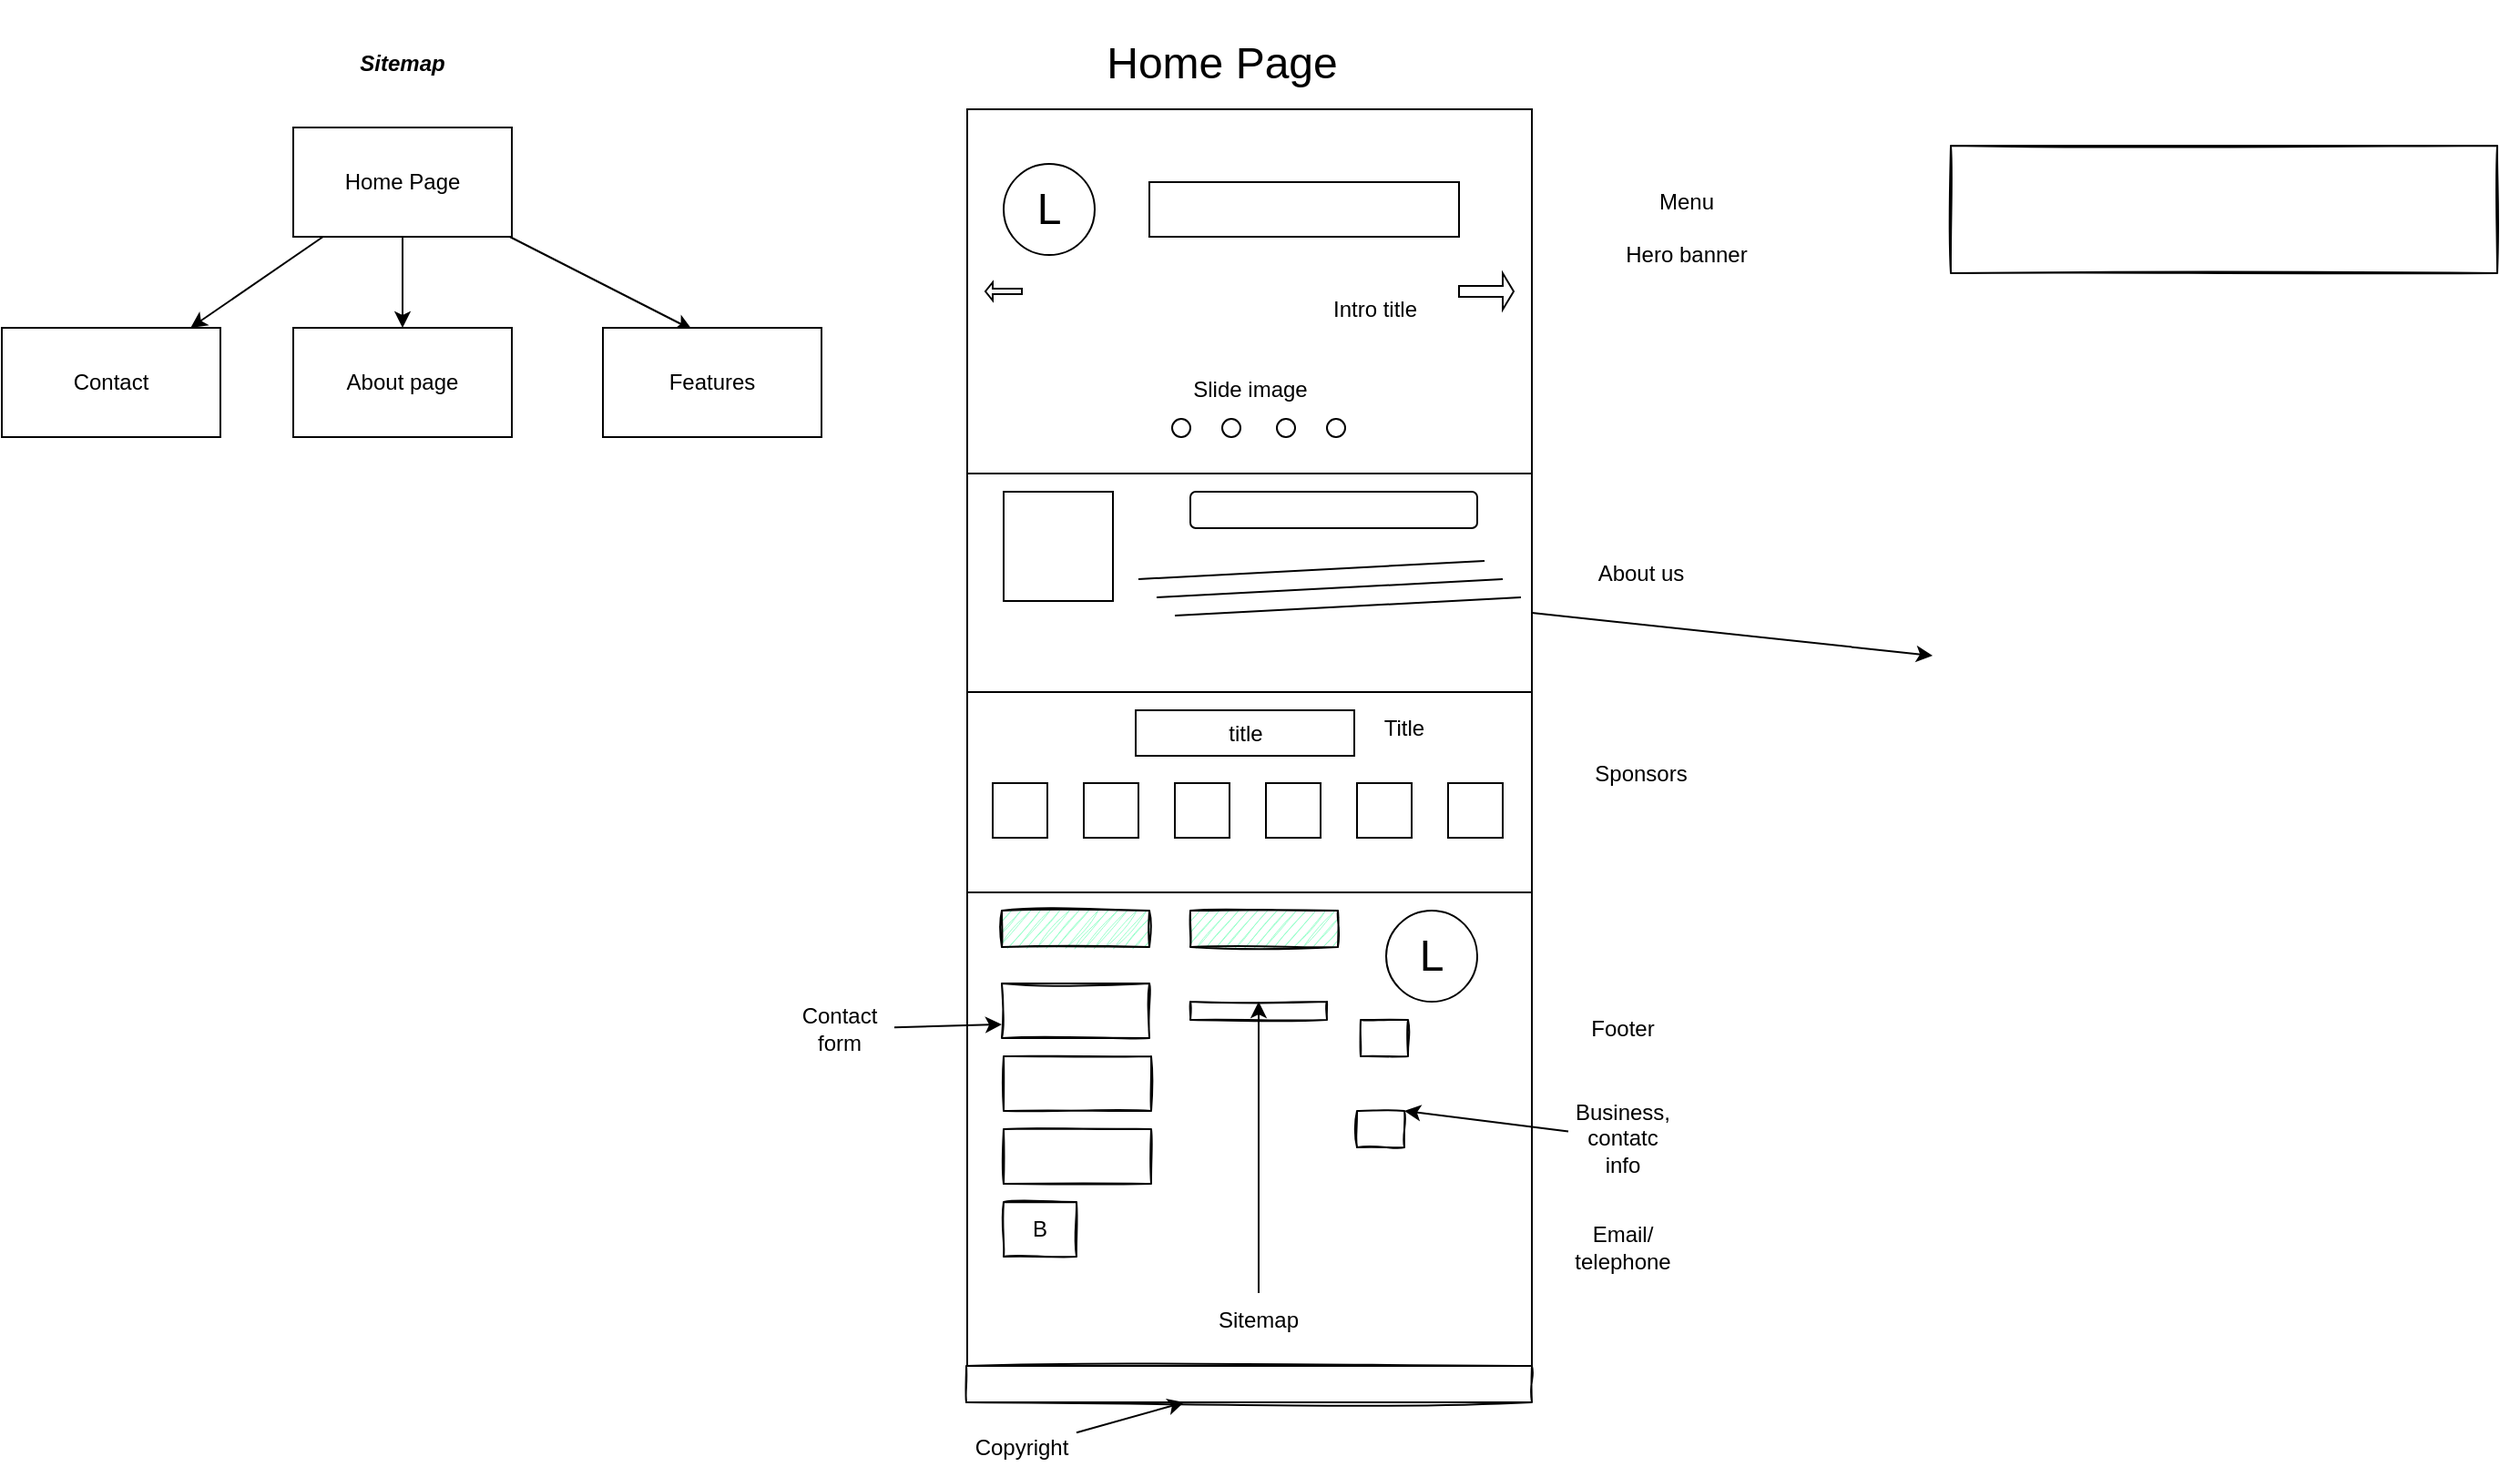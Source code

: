 <mxfile>
    <diagram id="KO7yOqcJ2_8qrJ2KuQM2" name="Page-1">
        <mxGraphModel dx="703" dy="1101" grid="1" gridSize="10" guides="1" tooltips="1" connect="1" arrows="1" fold="1" page="1" pageScale="1" pageWidth="850" pageHeight="1100" math="0" shadow="0">
            <root>
                <mxCell id="0"/>
                <mxCell id="1" parent="0"/>
                <mxCell id="16" value="" style="rounded=0;whiteSpace=wrap;html=1;fontSize=12;" vertex="1" parent="1">
                    <mxGeometry x="560" y="200" width="310" height="200" as="geometry"/>
                </mxCell>
                <mxCell id="7" style="edgeStyle=none;html=1;entryX=0.5;entryY=0;entryDx=0;entryDy=0;" edge="1" parent="1" source="2" target="3">
                    <mxGeometry relative="1" as="geometry"/>
                </mxCell>
                <mxCell id="8" style="edgeStyle=none;html=1;" edge="1" parent="1" source="2" target="5">
                    <mxGeometry relative="1" as="geometry"/>
                </mxCell>
                <mxCell id="9" style="edgeStyle=none;html=1;entryX=0.408;entryY=0.017;entryDx=0;entryDy=0;entryPerimeter=0;" edge="1" parent="1" source="2" target="4">
                    <mxGeometry relative="1" as="geometry"/>
                </mxCell>
                <mxCell id="2" value="Home Page" style="rounded=0;whiteSpace=wrap;html=1;" vertex="1" parent="1">
                    <mxGeometry x="190" y="210" width="120" height="60" as="geometry"/>
                </mxCell>
                <mxCell id="3" value="About page" style="rounded=0;whiteSpace=wrap;html=1;" vertex="1" parent="1">
                    <mxGeometry x="190" y="320" width="120" height="60" as="geometry"/>
                </mxCell>
                <mxCell id="4" value="Features" style="rounded=0;whiteSpace=wrap;html=1;" vertex="1" parent="1">
                    <mxGeometry x="360" y="320" width="120" height="60" as="geometry"/>
                </mxCell>
                <mxCell id="5" value="Contact" style="rounded=0;whiteSpace=wrap;html=1;" vertex="1" parent="1">
                    <mxGeometry x="30" y="320" width="120" height="60" as="geometry"/>
                </mxCell>
                <mxCell id="6" value="&lt;b&gt;&lt;i&gt;Sitemap&lt;/i&gt;&lt;/b&gt;" style="text;html=1;strokeColor=none;fillColor=none;align=center;verticalAlign=middle;whiteSpace=wrap;rounded=0;" vertex="1" parent="1">
                    <mxGeometry x="220" y="160" width="60" height="30" as="geometry"/>
                </mxCell>
                <mxCell id="10" value="&lt;font style=&quot;font-size: 24px&quot;&gt;Home Page&lt;/font&gt;" style="text;html=1;strokeColor=none;fillColor=none;align=center;verticalAlign=middle;whiteSpace=wrap;rounded=0;" vertex="1" parent="1">
                    <mxGeometry x="620" y="140" width="160" height="70" as="geometry"/>
                </mxCell>
                <mxCell id="13" value="L" style="ellipse;whiteSpace=wrap;html=1;aspect=fixed;fontSize=24;" vertex="1" parent="1">
                    <mxGeometry x="580" y="230" width="50" height="50" as="geometry"/>
                </mxCell>
                <mxCell id="14" value="" style="rounded=0;whiteSpace=wrap;html=1;fontSize=24;" vertex="1" parent="1">
                    <mxGeometry x="660" y="240" width="170" height="30" as="geometry"/>
                </mxCell>
                <mxCell id="15" value="&lt;font style=&quot;font-size: 12px&quot;&gt;Slide image&lt;/font&gt;" style="text;html=1;strokeColor=none;fillColor=none;align=center;verticalAlign=middle;whiteSpace=wrap;rounded=0;fontSize=24;" vertex="1" parent="1">
                    <mxGeometry x="672.5" y="335" width="85" height="30" as="geometry"/>
                </mxCell>
                <mxCell id="19" value="" style="ellipse;whiteSpace=wrap;html=1;aspect=fixed;fontSize=12;" vertex="1" parent="1">
                    <mxGeometry x="672.5" y="370" width="10" height="10" as="geometry"/>
                </mxCell>
                <mxCell id="20" value="" style="ellipse;whiteSpace=wrap;html=1;aspect=fixed;fontSize=12;" vertex="1" parent="1">
                    <mxGeometry x="700" y="370" width="10" height="10" as="geometry"/>
                </mxCell>
                <mxCell id="21" value="" style="ellipse;whiteSpace=wrap;html=1;aspect=fixed;fontSize=12;" vertex="1" parent="1">
                    <mxGeometry x="730" y="370" width="10" height="10" as="geometry"/>
                </mxCell>
                <mxCell id="22" value="" style="ellipse;whiteSpace=wrap;html=1;aspect=fixed;fontSize=12;" vertex="1" parent="1">
                    <mxGeometry x="757.5" y="370" width="10" height="10" as="geometry"/>
                </mxCell>
                <mxCell id="24" value="" style="shape=singleArrow;direction=west;whiteSpace=wrap;html=1;fontSize=12;" vertex="1" parent="1">
                    <mxGeometry x="570" y="295" width="20" height="10" as="geometry"/>
                </mxCell>
                <mxCell id="25" value="" style="shape=singleArrow;whiteSpace=wrap;html=1;fontSize=12;" vertex="1" parent="1">
                    <mxGeometry x="830" y="290" width="30" height="20" as="geometry"/>
                </mxCell>
                <mxCell id="26" value="Menu&lt;br&gt;&lt;br&gt;Hero banner" style="text;html=1;strokeColor=none;fillColor=none;align=center;verticalAlign=middle;whiteSpace=wrap;rounded=0;fontSize=12;" vertex="1" parent="1">
                    <mxGeometry x="910" y="230" width="90" height="70" as="geometry"/>
                </mxCell>
                <mxCell id="78" style="edgeStyle=none;html=1;fontSize=12;" edge="1" parent="1" source="27">
                    <mxGeometry relative="1" as="geometry">
                        <mxPoint x="1090" y="500.0" as="targetPoint"/>
                    </mxGeometry>
                </mxCell>
                <mxCell id="27" value="" style="rounded=0;whiteSpace=wrap;html=1;fontSize=12;" vertex="1" parent="1">
                    <mxGeometry x="560" y="400" width="310" height="120" as="geometry"/>
                </mxCell>
                <mxCell id="28" value="About us" style="text;html=1;strokeColor=none;fillColor=none;align=center;verticalAlign=middle;whiteSpace=wrap;rounded=0;fontSize=12;" vertex="1" parent="1">
                    <mxGeometry x="900" y="440" width="60" height="30" as="geometry"/>
                </mxCell>
                <mxCell id="34" value="" style="rounded=0;whiteSpace=wrap;html=1;fontSize=12;" vertex="1" parent="1">
                    <mxGeometry x="580" y="410" width="60" height="60" as="geometry"/>
                </mxCell>
                <mxCell id="35" value="" style="rounded=1;whiteSpace=wrap;html=1;fontSize=12;" vertex="1" parent="1">
                    <mxGeometry x="682.5" y="410" width="157.5" height="20" as="geometry"/>
                </mxCell>
                <mxCell id="37" value="" style="endArrow=none;html=1;fontSize=12;" edge="1" parent="1">
                    <mxGeometry width="50" height="50" relative="1" as="geometry">
                        <mxPoint x="654" y="458" as="sourcePoint"/>
                        <mxPoint x="844" y="448" as="targetPoint"/>
                    </mxGeometry>
                </mxCell>
                <mxCell id="38" value="" style="endArrow=none;html=1;fontSize=12;" edge="1" parent="1">
                    <mxGeometry width="50" height="50" relative="1" as="geometry">
                        <mxPoint x="664" y="468" as="sourcePoint"/>
                        <mxPoint x="854" y="458" as="targetPoint"/>
                    </mxGeometry>
                </mxCell>
                <mxCell id="39" value="" style="endArrow=none;html=1;fontSize=12;" edge="1" parent="1">
                    <mxGeometry width="50" height="50" relative="1" as="geometry">
                        <mxPoint x="674" y="478" as="sourcePoint"/>
                        <mxPoint x="864" y="468" as="targetPoint"/>
                    </mxGeometry>
                </mxCell>
                <mxCell id="40" value="" style="rounded=0;whiteSpace=wrap;html=1;fontSize=12;" vertex="1" parent="1">
                    <mxGeometry x="560" y="520" width="310" height="110" as="geometry"/>
                </mxCell>
                <mxCell id="41" value="Sponsors" style="text;html=1;strokeColor=none;fillColor=none;align=center;verticalAlign=middle;whiteSpace=wrap;rounded=0;fontSize=12;" vertex="1" parent="1">
                    <mxGeometry x="900" y="550" width="60" height="30" as="geometry"/>
                </mxCell>
                <mxCell id="42" value="title" style="rounded=0;whiteSpace=wrap;html=1;fontSize=12;" vertex="1" parent="1">
                    <mxGeometry x="652.5" y="530" width="120" height="25" as="geometry"/>
                </mxCell>
                <mxCell id="43" value="" style="rounded=0;whiteSpace=wrap;html=1;fontSize=12;" vertex="1" parent="1">
                    <mxGeometry x="574" y="570" width="30" height="30" as="geometry"/>
                </mxCell>
                <mxCell id="44" value="" style="rounded=0;whiteSpace=wrap;html=1;fontSize=12;" vertex="1" parent="1">
                    <mxGeometry x="624" y="570" width="30" height="30" as="geometry"/>
                </mxCell>
                <mxCell id="45" value="" style="rounded=0;whiteSpace=wrap;html=1;fontSize=12;" vertex="1" parent="1">
                    <mxGeometry x="674" y="570" width="30" height="30" as="geometry"/>
                </mxCell>
                <mxCell id="46" value="" style="rounded=0;whiteSpace=wrap;html=1;fontSize=12;" vertex="1" parent="1">
                    <mxGeometry x="724" y="570" width="30" height="30" as="geometry"/>
                </mxCell>
                <mxCell id="47" value="" style="rounded=0;whiteSpace=wrap;html=1;fontSize=12;" vertex="1" parent="1">
                    <mxGeometry x="774" y="570" width="30" height="30" as="geometry"/>
                </mxCell>
                <mxCell id="48" value="" style="rounded=0;whiteSpace=wrap;html=1;fontSize=12;" vertex="1" parent="1">
                    <mxGeometry x="824" y="570" width="30" height="30" as="geometry"/>
                </mxCell>
                <mxCell id="49" value="" style="rounded=0;whiteSpace=wrap;html=1;fontSize=12;" vertex="1" parent="1">
                    <mxGeometry x="560" y="630" width="310" height="260" as="geometry"/>
                </mxCell>
                <mxCell id="50" value="" style="rounded=0;whiteSpace=wrap;html=1;fontSize=12;sketch=1;shadow=0;fillStyle=hachure;fillColor=#99FFCC;" vertex="1" parent="1">
                    <mxGeometry x="579" y="640" width="81" height="20" as="geometry"/>
                </mxCell>
                <mxCell id="51" value="" style="rounded=0;whiteSpace=wrap;html=1;shadow=0;sketch=1;fillStyle=auto;fontSize=12;fillColor=none;" vertex="1" parent="1">
                    <mxGeometry x="579" y="680" width="81" height="30" as="geometry"/>
                </mxCell>
                <mxCell id="52" value="" style="rounded=0;whiteSpace=wrap;html=1;shadow=0;sketch=1;fillStyle=auto;fontSize=12;fillColor=none;" vertex="1" parent="1">
                    <mxGeometry x="580" y="720" width="81" height="30" as="geometry"/>
                </mxCell>
                <mxCell id="53" value="" style="rounded=0;whiteSpace=wrap;html=1;shadow=0;sketch=1;fillStyle=auto;fontSize=12;fillColor=none;" vertex="1" parent="1">
                    <mxGeometry x="580" y="760" width="81" height="30" as="geometry"/>
                </mxCell>
                <mxCell id="54" value="B" style="rounded=0;whiteSpace=wrap;html=1;shadow=0;sketch=1;fillStyle=auto;fontSize=12;fillColor=none;" vertex="1" parent="1">
                    <mxGeometry x="580" y="800" width="40" height="30" as="geometry"/>
                </mxCell>
                <mxCell id="55" value="L" style="ellipse;whiteSpace=wrap;html=1;aspect=fixed;fontSize=24;" vertex="1" parent="1">
                    <mxGeometry x="790" y="640" width="50" height="50" as="geometry"/>
                </mxCell>
                <mxCell id="57" value="" style="rounded=0;whiteSpace=wrap;html=1;fontSize=12;sketch=1;shadow=0;fillStyle=hachure;fillColor=#99FFCC;" vertex="1" parent="1">
                    <mxGeometry x="682.5" y="640" width="81" height="20" as="geometry"/>
                </mxCell>
                <mxCell id="58" value="Footer" style="text;html=1;strokeColor=none;fillColor=none;align=center;verticalAlign=middle;whiteSpace=wrap;rounded=0;fontSize=12;" vertex="1" parent="1">
                    <mxGeometry x="890" y="690" width="60" height="30" as="geometry"/>
                </mxCell>
                <mxCell id="61" value="" style="rounded=0;whiteSpace=wrap;html=1;shadow=0;sketch=1;fillStyle=auto;fontSize=12;fillColor=none;" vertex="1" parent="1">
                    <mxGeometry x="776" y="700" width="26" height="20" as="geometry"/>
                </mxCell>
                <mxCell id="62" value="" style="rounded=0;whiteSpace=wrap;html=1;shadow=0;sketch=1;fillStyle=auto;fontSize=12;fillColor=none;" vertex="1" parent="1">
                    <mxGeometry x="774" y="750" width="26" height="20" as="geometry"/>
                </mxCell>
                <mxCell id="64" style="edgeStyle=none;html=1;fontSize=12;entryX=0;entryY=0.75;entryDx=0;entryDy=0;" edge="1" parent="1" source="63" target="51">
                    <mxGeometry relative="1" as="geometry"/>
                </mxCell>
                <mxCell id="63" value="Contact form" style="text;html=1;strokeColor=none;fillColor=none;align=center;verticalAlign=middle;whiteSpace=wrap;rounded=0;shadow=0;sketch=1;fillStyle=auto;fontSize=12;" vertex="1" parent="1">
                    <mxGeometry x="460" y="690" width="60" height="30" as="geometry"/>
                </mxCell>
                <mxCell id="66" style="edgeStyle=none;html=1;entryX=1;entryY=0;entryDx=0;entryDy=0;fontSize=12;" edge="1" parent="1" source="65" target="62">
                    <mxGeometry relative="1" as="geometry"/>
                </mxCell>
                <mxCell id="65" value="Business, contatc info" style="text;html=1;strokeColor=none;fillColor=none;align=center;verticalAlign=middle;whiteSpace=wrap;rounded=0;fontSize=12;" vertex="1" parent="1">
                    <mxGeometry x="890" y="750" width="60" height="30" as="geometry"/>
                </mxCell>
                <mxCell id="75" style="edgeStyle=none;html=1;entryX=0.5;entryY=0;entryDx=0;entryDy=0;fontSize=12;" edge="1" parent="1" source="67" target="72">
                    <mxGeometry relative="1" as="geometry"/>
                </mxCell>
                <mxCell id="67" value="Sitemap" style="text;html=1;strokeColor=none;fillColor=none;align=center;verticalAlign=middle;whiteSpace=wrap;rounded=0;fontSize=12;" vertex="1" parent="1">
                    <mxGeometry x="690" y="850" width="60" height="30" as="geometry"/>
                </mxCell>
                <mxCell id="69" value="Email/ telephone" style="text;html=1;strokeColor=none;fillColor=none;align=center;verticalAlign=middle;whiteSpace=wrap;rounded=0;fontSize=12;" vertex="1" parent="1">
                    <mxGeometry x="890" y="810" width="60" height="30" as="geometry"/>
                </mxCell>
                <mxCell id="70" value="Title" style="text;html=1;strokeColor=none;fillColor=none;align=center;verticalAlign=middle;whiteSpace=wrap;rounded=0;shadow=0;sketch=1;fillStyle=auto;fontSize=12;" vertex="1" parent="1">
                    <mxGeometry x="770" y="525" width="60" height="30" as="geometry"/>
                </mxCell>
                <mxCell id="71" value="Intro title" style="text;html=1;strokeColor=none;fillColor=none;align=center;verticalAlign=middle;whiteSpace=wrap;rounded=0;shadow=0;sketch=1;fillStyle=auto;fontSize=12;" vertex="1" parent="1">
                    <mxGeometry x="754" y="295" width="60" height="30" as="geometry"/>
                </mxCell>
                <mxCell id="72" value="" style="rounded=0;whiteSpace=wrap;html=1;shadow=0;sketch=1;fillStyle=auto;fontSize=12;fillColor=none;" vertex="1" parent="1">
                    <mxGeometry x="682.5" y="690" width="75" height="10" as="geometry"/>
                </mxCell>
                <mxCell id="73" value="" style="rounded=0;whiteSpace=wrap;html=1;shadow=0;sketch=1;fillStyle=auto;fontSize=12;fillColor=none;" vertex="1" parent="1">
                    <mxGeometry x="559.5" y="890" width="310.5" height="20" as="geometry"/>
                </mxCell>
                <mxCell id="77" style="edgeStyle=none;html=1;fontSize=12;" edge="1" parent="1" source="74" target="73">
                    <mxGeometry relative="1" as="geometry"/>
                </mxCell>
                <mxCell id="74" value="Copyright" style="text;html=1;strokeColor=none;fillColor=none;align=center;verticalAlign=middle;whiteSpace=wrap;rounded=0;fontSize=12;" vertex="1" parent="1">
                    <mxGeometry x="560" y="920" width="60" height="30" as="geometry"/>
                </mxCell>
                <mxCell id="79" value="" style="rounded=0;whiteSpace=wrap;html=1;shadow=0;sketch=1;fillStyle=auto;fontSize=12;fillColor=none;" vertex="1" parent="1">
                    <mxGeometry x="1100" y="220" width="300" height="70" as="geometry"/>
                </mxCell>
            </root>
        </mxGraphModel>
    </diagram>
</mxfile>
